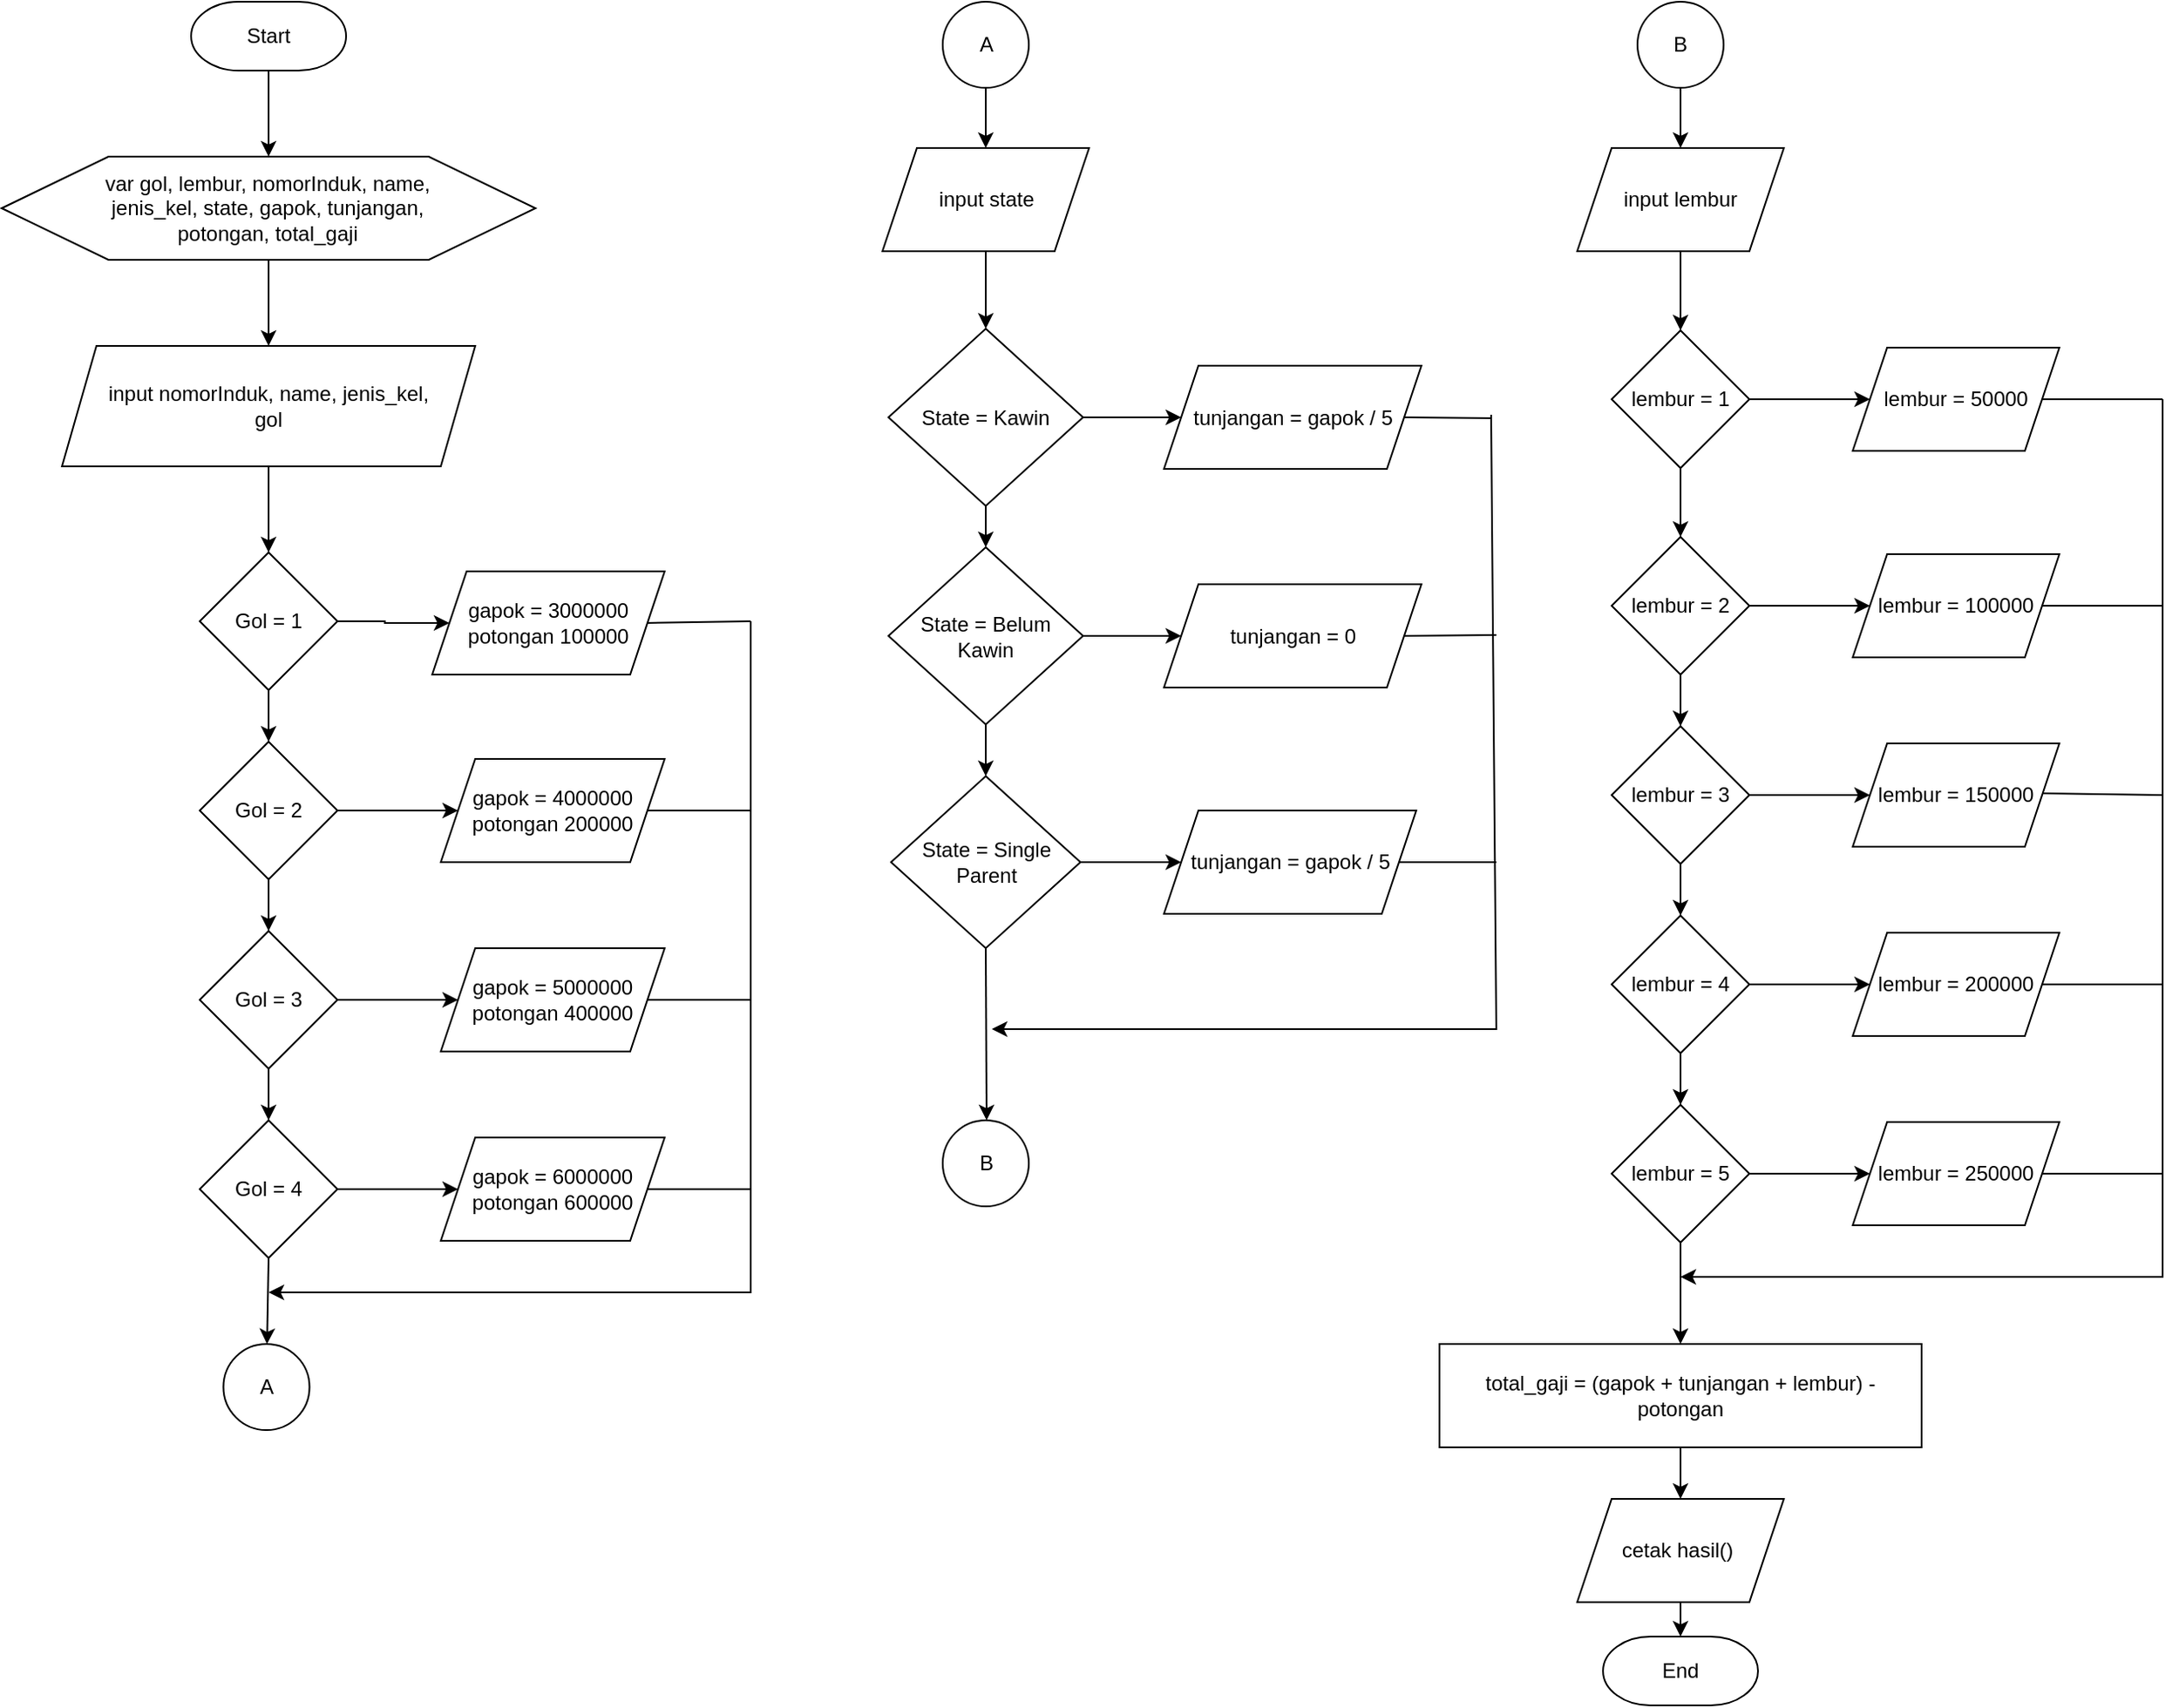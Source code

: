 <mxfile version="17.1.5" type="device"><diagram id="C5RBs43oDa-KdzZeNtuy" name="Page-1"><mxGraphModel dx="1367" dy="767" grid="1" gridSize="10" guides="1" tooltips="1" connect="1" arrows="1" fold="1" page="1" pageScale="1" pageWidth="827" pageHeight="1169" math="0" shadow="0"><root><mxCell id="WIyWlLk6GJQsqaUBKTNV-0"/><mxCell id="WIyWlLk6GJQsqaUBKTNV-1" parent="WIyWlLk6GJQsqaUBKTNV-0"/><mxCell id="YKYRjv14HDsyILidRRzh-0" value="Start" style="strokeWidth=1;html=1;shape=mxgraph.flowchart.terminator;whiteSpace=wrap;" parent="WIyWlLk6GJQsqaUBKTNV-1" vertex="1"><mxGeometry x="275" y="60" width="90" height="40" as="geometry"/></mxCell><mxCell id="eJ2O6Nhp2OTGAAsszlhI-1" value="" style="edgeStyle=orthogonalEdgeStyle;rounded=0;orthogonalLoop=1;jettySize=auto;html=1;entryX=0.5;entryY=0;entryDx=0;entryDy=0;" edge="1" parent="WIyWlLk6GJQsqaUBKTNV-1" source="YKYRjv14HDsyILidRRzh-1" target="YKYRjv14HDsyILidRRzh-5"><mxGeometry relative="1" as="geometry"/></mxCell><mxCell id="YKYRjv14HDsyILidRRzh-1" value="" style="verticalLabelPosition=bottom;verticalAlign=top;html=1;shape=hexagon;perimeter=hexagonPerimeter2;arcSize=6;size=0.2;" parent="WIyWlLk6GJQsqaUBKTNV-1" vertex="1"><mxGeometry x="165" y="150" width="310" height="60" as="geometry"/></mxCell><mxCell id="YKYRjv14HDsyILidRRzh-3" value="var&amp;nbsp;gol, lembur, nomorInduk, name, jenis_kel, state, gapok, tunjangan, potongan, total_gaji" style="text;html=1;strokeColor=none;fillColor=none;align=center;verticalAlign=middle;whiteSpace=wrap;rounded=0;" parent="WIyWlLk6GJQsqaUBKTNV-1" vertex="1"><mxGeometry x="202.5" y="165" width="232.5" height="30" as="geometry"/></mxCell><mxCell id="eJ2O6Nhp2OTGAAsszlhI-3" value="" style="edgeStyle=orthogonalEdgeStyle;rounded=0;orthogonalLoop=1;jettySize=auto;html=1;" edge="1" parent="WIyWlLk6GJQsqaUBKTNV-1" source="YKYRjv14HDsyILidRRzh-5" target="eJ2O6Nhp2OTGAAsszlhI-2"><mxGeometry relative="1" as="geometry"/></mxCell><mxCell id="YKYRjv14HDsyILidRRzh-5" value="" style="shape=parallelogram;perimeter=parallelogramPerimeter;whiteSpace=wrap;html=1;fixedSize=1;sketch=0;strokeWidth=1;fillColor=none;" parent="WIyWlLk6GJQsqaUBKTNV-1" vertex="1"><mxGeometry x="200" y="260" width="240" height="70" as="geometry"/></mxCell><mxCell id="YKYRjv14HDsyILidRRzh-6" value="input nomorInduk, name, jenis_kel, gol" style="text;html=1;strokeColor=none;fillColor=none;align=center;verticalAlign=middle;whiteSpace=wrap;rounded=0;sketch=0;" parent="WIyWlLk6GJQsqaUBKTNV-1" vertex="1"><mxGeometry x="225" y="280" width="190" height="30" as="geometry"/></mxCell><mxCell id="eJ2O6Nhp2OTGAAsszlhI-0" value="" style="endArrow=classic;html=1;rounded=0;exitX=0.5;exitY=1;exitDx=0;exitDy=0;exitPerimeter=0;entryX=0.5;entryY=0;entryDx=0;entryDy=0;" edge="1" parent="WIyWlLk6GJQsqaUBKTNV-1" source="YKYRjv14HDsyILidRRzh-0" target="YKYRjv14HDsyILidRRzh-1"><mxGeometry width="50" height="50" relative="1" as="geometry"><mxPoint x="390" y="340" as="sourcePoint"/><mxPoint x="440" y="290" as="targetPoint"/></mxGeometry></mxCell><mxCell id="eJ2O6Nhp2OTGAAsszlhI-5" value="" style="edgeStyle=orthogonalEdgeStyle;rounded=0;orthogonalLoop=1;jettySize=auto;html=1;" edge="1" parent="WIyWlLk6GJQsqaUBKTNV-1" source="eJ2O6Nhp2OTGAAsszlhI-2" target="eJ2O6Nhp2OTGAAsszlhI-4"><mxGeometry relative="1" as="geometry"/></mxCell><mxCell id="eJ2O6Nhp2OTGAAsszlhI-11" value="" style="edgeStyle=orthogonalEdgeStyle;rounded=0;orthogonalLoop=1;jettySize=auto;html=1;entryX=0;entryY=0.5;entryDx=0;entryDy=0;" edge="1" parent="WIyWlLk6GJQsqaUBKTNV-1" source="eJ2O6Nhp2OTGAAsszlhI-2" target="eJ2O6Nhp2OTGAAsszlhI-95"><mxGeometry relative="1" as="geometry"><mxPoint x="420.0" y="420" as="targetPoint"/></mxGeometry></mxCell><mxCell id="eJ2O6Nhp2OTGAAsszlhI-2" value="Gol = 1" style="rhombus;whiteSpace=wrap;html=1;fillColor=none;sketch=0;strokeWidth=1;" vertex="1" parent="WIyWlLk6GJQsqaUBKTNV-1"><mxGeometry x="280" y="380" width="80" height="80" as="geometry"/></mxCell><mxCell id="eJ2O6Nhp2OTGAAsszlhI-7" value="" style="edgeStyle=orthogonalEdgeStyle;rounded=0;orthogonalLoop=1;jettySize=auto;html=1;" edge="1" parent="WIyWlLk6GJQsqaUBKTNV-1" source="eJ2O6Nhp2OTGAAsszlhI-4" target="eJ2O6Nhp2OTGAAsszlhI-6"><mxGeometry relative="1" as="geometry"/></mxCell><mxCell id="eJ2O6Nhp2OTGAAsszlhI-99" value="" style="edgeStyle=orthogonalEdgeStyle;rounded=0;orthogonalLoop=1;jettySize=auto;html=1;" edge="1" parent="WIyWlLk6GJQsqaUBKTNV-1" source="eJ2O6Nhp2OTGAAsszlhI-4" target="eJ2O6Nhp2OTGAAsszlhI-98"><mxGeometry relative="1" as="geometry"/></mxCell><mxCell id="eJ2O6Nhp2OTGAAsszlhI-4" value="Gol = 2" style="rhombus;whiteSpace=wrap;html=1;fillColor=none;sketch=0;strokeWidth=1;" vertex="1" parent="WIyWlLk6GJQsqaUBKTNV-1"><mxGeometry x="280" y="490" width="80" height="80" as="geometry"/></mxCell><mxCell id="eJ2O6Nhp2OTGAAsszlhI-9" value="" style="edgeStyle=orthogonalEdgeStyle;rounded=0;orthogonalLoop=1;jettySize=auto;html=1;" edge="1" parent="WIyWlLk6GJQsqaUBKTNV-1" source="eJ2O6Nhp2OTGAAsszlhI-6" target="eJ2O6Nhp2OTGAAsszlhI-8"><mxGeometry relative="1" as="geometry"/></mxCell><mxCell id="eJ2O6Nhp2OTGAAsszlhI-101" value="" style="edgeStyle=orthogonalEdgeStyle;rounded=0;orthogonalLoop=1;jettySize=auto;html=1;" edge="1" parent="WIyWlLk6GJQsqaUBKTNV-1" source="eJ2O6Nhp2OTGAAsszlhI-6" target="eJ2O6Nhp2OTGAAsszlhI-100"><mxGeometry relative="1" as="geometry"/></mxCell><mxCell id="eJ2O6Nhp2OTGAAsszlhI-6" value="Gol = 3" style="rhombus;whiteSpace=wrap;html=1;fillColor=none;sketch=0;strokeWidth=1;" vertex="1" parent="WIyWlLk6GJQsqaUBKTNV-1"><mxGeometry x="280" y="600" width="80" height="80" as="geometry"/></mxCell><mxCell id="eJ2O6Nhp2OTGAAsszlhI-103" value="" style="edgeStyle=orthogonalEdgeStyle;rounded=0;orthogonalLoop=1;jettySize=auto;html=1;" edge="1" parent="WIyWlLk6GJQsqaUBKTNV-1" source="eJ2O6Nhp2OTGAAsszlhI-8" target="eJ2O6Nhp2OTGAAsszlhI-102"><mxGeometry relative="1" as="geometry"/></mxCell><mxCell id="eJ2O6Nhp2OTGAAsszlhI-8" value="Gol = 4" style="rhombus;whiteSpace=wrap;html=1;fillColor=none;sketch=0;strokeWidth=1;" vertex="1" parent="WIyWlLk6GJQsqaUBKTNV-1"><mxGeometry x="280" y="710" width="80" height="80" as="geometry"/></mxCell><mxCell id="eJ2O6Nhp2OTGAAsszlhI-18" value="A" style="ellipse;whiteSpace=wrap;html=1;aspect=fixed;" vertex="1" parent="WIyWlLk6GJQsqaUBKTNV-1"><mxGeometry x="293.75" y="840" width="50" height="50" as="geometry"/></mxCell><mxCell id="eJ2O6Nhp2OTGAAsszlhI-19" value="" style="endArrow=classic;html=1;rounded=0;exitX=0.5;exitY=1;exitDx=0;exitDy=0;" edge="1" parent="WIyWlLk6GJQsqaUBKTNV-1" source="eJ2O6Nhp2OTGAAsszlhI-8" target="eJ2O6Nhp2OTGAAsszlhI-18"><mxGeometry width="50" height="50" relative="1" as="geometry"><mxPoint x="390" y="880" as="sourcePoint"/><mxPoint x="440" y="830" as="targetPoint"/></mxGeometry></mxCell><mxCell id="eJ2O6Nhp2OTGAAsszlhI-21" value="" style="endArrow=none;html=1;rounded=0;exitX=1;exitY=0.5;exitDx=0;exitDy=0;" edge="1" parent="WIyWlLk6GJQsqaUBKTNV-1" source="eJ2O6Nhp2OTGAAsszlhI-95"><mxGeometry width="50" height="50" relative="1" as="geometry"><mxPoint x="540.0" y="420" as="sourcePoint"/><mxPoint x="600" y="420" as="targetPoint"/></mxGeometry></mxCell><mxCell id="eJ2O6Nhp2OTGAAsszlhI-22" value="" style="endArrow=none;html=1;rounded=0;exitX=1;exitY=0.5;exitDx=0;exitDy=0;" edge="1" parent="WIyWlLk6GJQsqaUBKTNV-1" source="eJ2O6Nhp2OTGAAsszlhI-98"><mxGeometry width="50" height="50" relative="1" as="geometry"><mxPoint x="540.0" y="530" as="sourcePoint"/><mxPoint x="600" y="530" as="targetPoint"/></mxGeometry></mxCell><mxCell id="eJ2O6Nhp2OTGAAsszlhI-23" value="" style="endArrow=none;html=1;rounded=0;exitX=1;exitY=0.5;exitDx=0;exitDy=0;" edge="1" parent="WIyWlLk6GJQsqaUBKTNV-1" source="eJ2O6Nhp2OTGAAsszlhI-100"><mxGeometry width="50" height="50" relative="1" as="geometry"><mxPoint x="540.0" y="640" as="sourcePoint"/><mxPoint x="600" y="640" as="targetPoint"/></mxGeometry></mxCell><mxCell id="eJ2O6Nhp2OTGAAsszlhI-24" value="" style="endArrow=none;html=1;rounded=0;exitX=1;exitY=0.5;exitDx=0;exitDy=0;" edge="1" parent="WIyWlLk6GJQsqaUBKTNV-1" source="eJ2O6Nhp2OTGAAsszlhI-102"><mxGeometry width="50" height="50" relative="1" as="geometry"><mxPoint x="540.0" y="750" as="sourcePoint"/><mxPoint x="600" y="750" as="targetPoint"/></mxGeometry></mxCell><mxCell id="eJ2O6Nhp2OTGAAsszlhI-25" value="" style="endArrow=classic;html=1;rounded=0;" edge="1" parent="WIyWlLk6GJQsqaUBKTNV-1"><mxGeometry width="50" height="50" relative="1" as="geometry"><mxPoint x="600" y="420" as="sourcePoint"/><mxPoint x="320" y="810" as="targetPoint"/><Array as="points"><mxPoint x="600" y="810"/></Array></mxGeometry></mxCell><mxCell id="eJ2O6Nhp2OTGAAsszlhI-26" value="" style="edgeStyle=orthogonalEdgeStyle;rounded=0;orthogonalLoop=1;jettySize=auto;html=1;" edge="1" parent="WIyWlLk6GJQsqaUBKTNV-1" source="eJ2O6Nhp2OTGAAsszlhI-28" target="eJ2O6Nhp2OTGAAsszlhI-31"><mxGeometry relative="1" as="geometry"/></mxCell><mxCell id="eJ2O6Nhp2OTGAAsszlhI-105" value="" style="edgeStyle=orthogonalEdgeStyle;rounded=0;orthogonalLoop=1;jettySize=auto;html=1;" edge="1" parent="WIyWlLk6GJQsqaUBKTNV-1" source="eJ2O6Nhp2OTGAAsszlhI-28" target="eJ2O6Nhp2OTGAAsszlhI-104"><mxGeometry relative="1" as="geometry"/></mxCell><mxCell id="eJ2O6Nhp2OTGAAsszlhI-28" value="State = Kawin" style="rhombus;whiteSpace=wrap;html=1;fillColor=none;sketch=0;strokeWidth=1;" vertex="1" parent="WIyWlLk6GJQsqaUBKTNV-1"><mxGeometry x="680" y="250" width="113" height="103" as="geometry"/></mxCell><mxCell id="eJ2O6Nhp2OTGAAsszlhI-29" value="" style="edgeStyle=orthogonalEdgeStyle;rounded=0;orthogonalLoop=1;jettySize=auto;html=1;" edge="1" parent="WIyWlLk6GJQsqaUBKTNV-1" source="eJ2O6Nhp2OTGAAsszlhI-31" target="eJ2O6Nhp2OTGAAsszlhI-34"><mxGeometry relative="1" as="geometry"/></mxCell><mxCell id="eJ2O6Nhp2OTGAAsszlhI-109" value="" style="edgeStyle=orthogonalEdgeStyle;rounded=0;orthogonalLoop=1;jettySize=auto;html=1;" edge="1" parent="WIyWlLk6GJQsqaUBKTNV-1" source="eJ2O6Nhp2OTGAAsszlhI-31" target="eJ2O6Nhp2OTGAAsszlhI-108"><mxGeometry relative="1" as="geometry"/></mxCell><mxCell id="eJ2O6Nhp2OTGAAsszlhI-31" value="State = Belum Kawin" style="rhombus;whiteSpace=wrap;html=1;fillColor=none;sketch=0;strokeWidth=1;" vertex="1" parent="WIyWlLk6GJQsqaUBKTNV-1"><mxGeometry x="680" y="377" width="113" height="103" as="geometry"/></mxCell><mxCell id="eJ2O6Nhp2OTGAAsszlhI-107" value="" style="edgeStyle=orthogonalEdgeStyle;rounded=0;orthogonalLoop=1;jettySize=auto;html=1;" edge="1" parent="WIyWlLk6GJQsqaUBKTNV-1" source="eJ2O6Nhp2OTGAAsszlhI-34" target="eJ2O6Nhp2OTGAAsszlhI-106"><mxGeometry relative="1" as="geometry"/></mxCell><mxCell id="eJ2O6Nhp2OTGAAsszlhI-34" value="State = Single Parent" style="rhombus;whiteSpace=wrap;html=1;fillColor=none;sketch=0;strokeWidth=1;" vertex="1" parent="WIyWlLk6GJQsqaUBKTNV-1"><mxGeometry x="681.5" y="510" width="110" height="100" as="geometry"/></mxCell><mxCell id="eJ2O6Nhp2OTGAAsszlhI-42" value="" style="endArrow=none;html=1;rounded=0;exitX=1;exitY=0.5;exitDx=0;exitDy=0;" edge="1" parent="WIyWlLk6GJQsqaUBKTNV-1" source="eJ2O6Nhp2OTGAAsszlhI-104"><mxGeometry width="50" height="50" relative="1" as="geometry"><mxPoint x="980" y="301.5" as="sourcePoint"/><mxPoint x="1030" y="302" as="targetPoint"/></mxGeometry></mxCell><mxCell id="eJ2O6Nhp2OTGAAsszlhI-43" value="" style="endArrow=none;html=1;rounded=0;exitX=1;exitY=0.5;exitDx=0;exitDy=0;" edge="1" parent="WIyWlLk6GJQsqaUBKTNV-1" source="eJ2O6Nhp2OTGAAsszlhI-108"><mxGeometry width="50" height="50" relative="1" as="geometry"><mxPoint x="980" y="428.5" as="sourcePoint"/><mxPoint x="1033" y="428" as="targetPoint"/></mxGeometry></mxCell><mxCell id="eJ2O6Nhp2OTGAAsszlhI-44" value="" style="endArrow=none;html=1;rounded=0;exitX=1;exitY=0.5;exitDx=0;exitDy=0;" edge="1" parent="WIyWlLk6GJQsqaUBKTNV-1" source="eJ2O6Nhp2OTGAAsszlhI-106"><mxGeometry width="50" height="50" relative="1" as="geometry"><mxPoint x="980" y="560" as="sourcePoint"/><mxPoint x="1033" y="560" as="targetPoint"/></mxGeometry></mxCell><mxCell id="eJ2O6Nhp2OTGAAsszlhI-46" value="" style="endArrow=classic;html=1;rounded=0;" edge="1" parent="WIyWlLk6GJQsqaUBKTNV-1"><mxGeometry width="50" height="50" relative="1" as="geometry"><mxPoint x="1030" y="300" as="sourcePoint"/><mxPoint x="740" y="657" as="targetPoint"/><Array as="points"><mxPoint x="1033" y="657"/></Array></mxGeometry></mxCell><mxCell id="eJ2O6Nhp2OTGAAsszlhI-51" value="" style="edgeStyle=orthogonalEdgeStyle;rounded=0;orthogonalLoop=1;jettySize=auto;html=1;" edge="1" parent="WIyWlLk6GJQsqaUBKTNV-1" source="eJ2O6Nhp2OTGAAsszlhI-49" target="eJ2O6Nhp2OTGAAsszlhI-50"><mxGeometry relative="1" as="geometry"/></mxCell><mxCell id="eJ2O6Nhp2OTGAAsszlhI-49" value="A" style="ellipse;whiteSpace=wrap;html=1;aspect=fixed;" vertex="1" parent="WIyWlLk6GJQsqaUBKTNV-1"><mxGeometry x="711.5" y="60" width="50" height="50" as="geometry"/></mxCell><mxCell id="eJ2O6Nhp2OTGAAsszlhI-52" value="" style="edgeStyle=orthogonalEdgeStyle;rounded=0;orthogonalLoop=1;jettySize=auto;html=1;entryX=0.5;entryY=0;entryDx=0;entryDy=0;" edge="1" parent="WIyWlLk6GJQsqaUBKTNV-1" source="eJ2O6Nhp2OTGAAsszlhI-50" target="eJ2O6Nhp2OTGAAsszlhI-28"><mxGeometry relative="1" as="geometry"/></mxCell><mxCell id="eJ2O6Nhp2OTGAAsszlhI-50" value="input state" style="shape=parallelogram;perimeter=parallelogramPerimeter;whiteSpace=wrap;html=1;fixedSize=1;" vertex="1" parent="WIyWlLk6GJQsqaUBKTNV-1"><mxGeometry x="676.5" y="145" width="120" height="60" as="geometry"/></mxCell><mxCell id="eJ2O6Nhp2OTGAAsszlhI-53" value="" style="edgeStyle=orthogonalEdgeStyle;rounded=0;orthogonalLoop=1;jettySize=auto;html=1;" edge="1" parent="WIyWlLk6GJQsqaUBKTNV-1" source="eJ2O6Nhp2OTGAAsszlhI-55" target="eJ2O6Nhp2OTGAAsszlhI-58"><mxGeometry relative="1" as="geometry"/></mxCell><mxCell id="eJ2O6Nhp2OTGAAsszlhI-113" value="" style="edgeStyle=orthogonalEdgeStyle;rounded=0;orthogonalLoop=1;jettySize=auto;html=1;" edge="1" parent="WIyWlLk6GJQsqaUBKTNV-1" source="eJ2O6Nhp2OTGAAsszlhI-55" target="eJ2O6Nhp2OTGAAsszlhI-112"><mxGeometry relative="1" as="geometry"/></mxCell><mxCell id="eJ2O6Nhp2OTGAAsszlhI-55" value="lembur = 2" style="rhombus;whiteSpace=wrap;html=1;fillColor=none;sketch=0;strokeWidth=1;" vertex="1" parent="WIyWlLk6GJQsqaUBKTNV-1"><mxGeometry x="1100" y="371" width="80" height="80" as="geometry"/></mxCell><mxCell id="eJ2O6Nhp2OTGAAsszlhI-56" value="" style="edgeStyle=orthogonalEdgeStyle;rounded=0;orthogonalLoop=1;jettySize=auto;html=1;" edge="1" parent="WIyWlLk6GJQsqaUBKTNV-1" source="eJ2O6Nhp2OTGAAsszlhI-58" target="eJ2O6Nhp2OTGAAsszlhI-61"><mxGeometry relative="1" as="geometry"/></mxCell><mxCell id="eJ2O6Nhp2OTGAAsszlhI-115" value="" style="edgeStyle=orthogonalEdgeStyle;rounded=0;orthogonalLoop=1;jettySize=auto;html=1;" edge="1" parent="WIyWlLk6GJQsqaUBKTNV-1" source="eJ2O6Nhp2OTGAAsszlhI-58" target="eJ2O6Nhp2OTGAAsszlhI-114"><mxGeometry relative="1" as="geometry"/></mxCell><mxCell id="eJ2O6Nhp2OTGAAsszlhI-58" value="lembur = 3" style="rhombus;whiteSpace=wrap;html=1;fillColor=none;sketch=0;strokeWidth=1;" vertex="1" parent="WIyWlLk6GJQsqaUBKTNV-1"><mxGeometry x="1100" y="481" width="80" height="80" as="geometry"/></mxCell><mxCell id="eJ2O6Nhp2OTGAAsszlhI-59" value="" style="edgeStyle=orthogonalEdgeStyle;rounded=0;orthogonalLoop=1;jettySize=auto;html=1;" edge="1" parent="WIyWlLk6GJQsqaUBKTNV-1" source="eJ2O6Nhp2OTGAAsszlhI-61" target="eJ2O6Nhp2OTGAAsszlhI-63"><mxGeometry relative="1" as="geometry"/></mxCell><mxCell id="eJ2O6Nhp2OTGAAsszlhI-117" value="" style="edgeStyle=orthogonalEdgeStyle;rounded=0;orthogonalLoop=1;jettySize=auto;html=1;" edge="1" parent="WIyWlLk6GJQsqaUBKTNV-1" source="eJ2O6Nhp2OTGAAsszlhI-61" target="eJ2O6Nhp2OTGAAsszlhI-116"><mxGeometry relative="1" as="geometry"/></mxCell><mxCell id="eJ2O6Nhp2OTGAAsszlhI-61" value="lembur = 4" style="rhombus;whiteSpace=wrap;html=1;fillColor=none;sketch=0;strokeWidth=1;" vertex="1" parent="WIyWlLk6GJQsqaUBKTNV-1"><mxGeometry x="1100" y="591" width="80" height="80" as="geometry"/></mxCell><mxCell id="eJ2O6Nhp2OTGAAsszlhI-88" value="" style="edgeStyle=orthogonalEdgeStyle;rounded=0;orthogonalLoop=1;jettySize=auto;html=1;" edge="1" parent="WIyWlLk6GJQsqaUBKTNV-1" source="eJ2O6Nhp2OTGAAsszlhI-63" target="eJ2O6Nhp2OTGAAsszlhI-87"><mxGeometry relative="1" as="geometry"/></mxCell><mxCell id="eJ2O6Nhp2OTGAAsszlhI-119" value="" style="edgeStyle=orthogonalEdgeStyle;rounded=0;orthogonalLoop=1;jettySize=auto;html=1;" edge="1" parent="WIyWlLk6GJQsqaUBKTNV-1" source="eJ2O6Nhp2OTGAAsszlhI-63" target="eJ2O6Nhp2OTGAAsszlhI-118"><mxGeometry relative="1" as="geometry"/></mxCell><mxCell id="eJ2O6Nhp2OTGAAsszlhI-63" value="lembur = 5" style="rhombus;whiteSpace=wrap;html=1;fillColor=none;sketch=0;strokeWidth=1;" vertex="1" parent="WIyWlLk6GJQsqaUBKTNV-1"><mxGeometry x="1100" y="701" width="80" height="80" as="geometry"/></mxCell><mxCell id="eJ2O6Nhp2OTGAAsszlhI-70" value="" style="endArrow=none;html=1;rounded=0;exitX=1;exitY=0.5;exitDx=0;exitDy=0;" edge="1" parent="WIyWlLk6GJQsqaUBKTNV-1" source="eJ2O6Nhp2OTGAAsszlhI-112"><mxGeometry width="50" height="50" relative="1" as="geometry"><mxPoint x="1360" y="411" as="sourcePoint"/><mxPoint x="1420" y="411" as="targetPoint"/></mxGeometry></mxCell><mxCell id="eJ2O6Nhp2OTGAAsszlhI-71" value="" style="endArrow=none;html=1;rounded=0;" edge="1" parent="WIyWlLk6GJQsqaUBKTNV-1"><mxGeometry width="50" height="50" relative="1" as="geometry"><mxPoint x="1350" y="520" as="sourcePoint"/><mxPoint x="1420" y="521" as="targetPoint"/></mxGeometry></mxCell><mxCell id="eJ2O6Nhp2OTGAAsszlhI-72" value="" style="endArrow=none;html=1;rounded=0;exitX=1;exitY=0.5;exitDx=0;exitDy=0;" edge="1" parent="WIyWlLk6GJQsqaUBKTNV-1" source="eJ2O6Nhp2OTGAAsszlhI-116"><mxGeometry width="50" height="50" relative="1" as="geometry"><mxPoint x="1360" y="631" as="sourcePoint"/><mxPoint x="1420" y="631" as="targetPoint"/></mxGeometry></mxCell><mxCell id="eJ2O6Nhp2OTGAAsszlhI-73" value="" style="endArrow=none;html=1;rounded=0;exitX=1;exitY=0.5;exitDx=0;exitDy=0;" edge="1" parent="WIyWlLk6GJQsqaUBKTNV-1" source="eJ2O6Nhp2OTGAAsszlhI-118"><mxGeometry width="50" height="50" relative="1" as="geometry"><mxPoint x="1360" y="741" as="sourcePoint"/><mxPoint x="1420" y="741" as="targetPoint"/></mxGeometry></mxCell><mxCell id="eJ2O6Nhp2OTGAAsszlhI-74" value="" style="endArrow=classic;html=1;rounded=0;" edge="1" parent="WIyWlLk6GJQsqaUBKTNV-1"><mxGeometry width="50" height="50" relative="1" as="geometry"><mxPoint x="1420" y="291" as="sourcePoint"/><mxPoint x="1140" y="801" as="targetPoint"/><Array as="points"><mxPoint x="1420" y="801"/></Array></mxGeometry></mxCell><mxCell id="eJ2O6Nhp2OTGAAsszlhI-79" value="" style="edgeStyle=orthogonalEdgeStyle;rounded=0;orthogonalLoop=1;jettySize=auto;html=1;" edge="1" parent="WIyWlLk6GJQsqaUBKTNV-1" source="eJ2O6Nhp2OTGAAsszlhI-76" target="eJ2O6Nhp2OTGAAsszlhI-55"><mxGeometry relative="1" as="geometry"/></mxCell><mxCell id="eJ2O6Nhp2OTGAAsszlhI-111" value="" style="edgeStyle=orthogonalEdgeStyle;rounded=0;orthogonalLoop=1;jettySize=auto;html=1;" edge="1" parent="WIyWlLk6GJQsqaUBKTNV-1" source="eJ2O6Nhp2OTGAAsszlhI-76" target="eJ2O6Nhp2OTGAAsszlhI-110"><mxGeometry relative="1" as="geometry"/></mxCell><mxCell id="eJ2O6Nhp2OTGAAsszlhI-76" value="lembur = 1" style="rhombus;whiteSpace=wrap;html=1;fillColor=none;sketch=0;strokeWidth=1;" vertex="1" parent="WIyWlLk6GJQsqaUBKTNV-1"><mxGeometry x="1100" y="251" width="80" height="80" as="geometry"/></mxCell><mxCell id="eJ2O6Nhp2OTGAAsszlhI-78" value="" style="endArrow=none;html=1;rounded=0;exitX=1;exitY=0.5;exitDx=0;exitDy=0;" edge="1" parent="WIyWlLk6GJQsqaUBKTNV-1" source="eJ2O6Nhp2OTGAAsszlhI-110"><mxGeometry width="50" height="50" relative="1" as="geometry"><mxPoint x="1360" y="291" as="sourcePoint"/><mxPoint x="1420" y="291" as="targetPoint"/></mxGeometry></mxCell><mxCell id="eJ2O6Nhp2OTGAAsszlhI-80" value="" style="endArrow=classic;html=1;rounded=0;exitX=0.5;exitY=1;exitDx=0;exitDy=0;" edge="1" parent="WIyWlLk6GJQsqaUBKTNV-1" source="eJ2O6Nhp2OTGAAsszlhI-34"><mxGeometry width="50" height="50" relative="1" as="geometry"><mxPoint x="960" y="540" as="sourcePoint"/><mxPoint x="737" y="710" as="targetPoint"/></mxGeometry></mxCell><mxCell id="eJ2O6Nhp2OTGAAsszlhI-81" value="B" style="ellipse;whiteSpace=wrap;html=1;aspect=fixed;" vertex="1" parent="WIyWlLk6GJQsqaUBKTNV-1"><mxGeometry x="711.5" y="710" width="50" height="50" as="geometry"/></mxCell><mxCell id="eJ2O6Nhp2OTGAAsszlhI-85" value="" style="edgeStyle=orthogonalEdgeStyle;rounded=0;orthogonalLoop=1;jettySize=auto;html=1;" edge="1" parent="WIyWlLk6GJQsqaUBKTNV-1" source="eJ2O6Nhp2OTGAAsszlhI-82" target="eJ2O6Nhp2OTGAAsszlhI-84"><mxGeometry relative="1" as="geometry"/></mxCell><mxCell id="eJ2O6Nhp2OTGAAsszlhI-82" value="B" style="ellipse;whiteSpace=wrap;html=1;aspect=fixed;" vertex="1" parent="WIyWlLk6GJQsqaUBKTNV-1"><mxGeometry x="1115" y="60" width="50" height="50" as="geometry"/></mxCell><mxCell id="eJ2O6Nhp2OTGAAsszlhI-86" value="" style="edgeStyle=orthogonalEdgeStyle;rounded=0;orthogonalLoop=1;jettySize=auto;html=1;" edge="1" parent="WIyWlLk6GJQsqaUBKTNV-1" source="eJ2O6Nhp2OTGAAsszlhI-84" target="eJ2O6Nhp2OTGAAsszlhI-76"><mxGeometry relative="1" as="geometry"/></mxCell><mxCell id="eJ2O6Nhp2OTGAAsszlhI-84" value="input lembur" style="shape=parallelogram;perimeter=parallelogramPerimeter;whiteSpace=wrap;html=1;fixedSize=1;" vertex="1" parent="WIyWlLk6GJQsqaUBKTNV-1"><mxGeometry x="1080" y="145" width="120" height="60" as="geometry"/></mxCell><mxCell id="eJ2O6Nhp2OTGAAsszlhI-90" value="" style="edgeStyle=orthogonalEdgeStyle;rounded=0;orthogonalLoop=1;jettySize=auto;html=1;" edge="1" parent="WIyWlLk6GJQsqaUBKTNV-1" source="eJ2O6Nhp2OTGAAsszlhI-87" target="eJ2O6Nhp2OTGAAsszlhI-89"><mxGeometry relative="1" as="geometry"/></mxCell><mxCell id="eJ2O6Nhp2OTGAAsszlhI-87" value="total_gaji = (gapok + tunjangan + lembur) - potongan" style="whiteSpace=wrap;html=1;fillColor=none;sketch=0;strokeWidth=1;" vertex="1" parent="WIyWlLk6GJQsqaUBKTNV-1"><mxGeometry x="1000" y="840" width="280" height="60" as="geometry"/></mxCell><mxCell id="eJ2O6Nhp2OTGAAsszlhI-92" value="" style="edgeStyle=orthogonalEdgeStyle;rounded=0;orthogonalLoop=1;jettySize=auto;html=1;" edge="1" parent="WIyWlLk6GJQsqaUBKTNV-1" source="eJ2O6Nhp2OTGAAsszlhI-89"><mxGeometry relative="1" as="geometry"><mxPoint x="1140" y="1010.0" as="targetPoint"/></mxGeometry></mxCell><mxCell id="eJ2O6Nhp2OTGAAsszlhI-89" value="cetak hasil()&amp;nbsp;" style="shape=parallelogram;perimeter=parallelogramPerimeter;whiteSpace=wrap;html=1;fixedSize=1;fillColor=none;sketch=0;strokeWidth=1;" vertex="1" parent="WIyWlLk6GJQsqaUBKTNV-1"><mxGeometry x="1080" y="930" width="120" height="60" as="geometry"/></mxCell><mxCell id="eJ2O6Nhp2OTGAAsszlhI-93" value="End" style="strokeWidth=1;html=1;shape=mxgraph.flowchart.terminator;whiteSpace=wrap;" vertex="1" parent="WIyWlLk6GJQsqaUBKTNV-1"><mxGeometry x="1095" y="1010" width="90" height="40" as="geometry"/></mxCell><mxCell id="eJ2O6Nhp2OTGAAsszlhI-95" value="&lt;span&gt;gapok = 3000000&lt;/span&gt;&lt;br&gt;&lt;span&gt;potongan 100000&lt;/span&gt;" style="shape=parallelogram;perimeter=parallelogramPerimeter;whiteSpace=wrap;html=1;fixedSize=1;" vertex="1" parent="WIyWlLk6GJQsqaUBKTNV-1"><mxGeometry x="415" y="391" width="135" height="60" as="geometry"/></mxCell><mxCell id="eJ2O6Nhp2OTGAAsszlhI-98" value="&lt;span&gt;gapok = 4000000&lt;/span&gt;&lt;br&gt;&lt;span&gt;potongan 200000&lt;/span&gt;" style="shape=parallelogram;perimeter=parallelogramPerimeter;whiteSpace=wrap;html=1;fixedSize=1;fillColor=none;sketch=0;strokeWidth=1;" vertex="1" parent="WIyWlLk6GJQsqaUBKTNV-1"><mxGeometry x="420" y="500" width="130" height="60" as="geometry"/></mxCell><mxCell id="eJ2O6Nhp2OTGAAsszlhI-100" value="&lt;span&gt;gapok = 5000000&lt;/span&gt;&lt;br&gt;&lt;span&gt;potongan 400000&lt;/span&gt;" style="shape=parallelogram;perimeter=parallelogramPerimeter;whiteSpace=wrap;html=1;fixedSize=1;fillColor=none;sketch=0;strokeWidth=1;" vertex="1" parent="WIyWlLk6GJQsqaUBKTNV-1"><mxGeometry x="420" y="610" width="130" height="60" as="geometry"/></mxCell><mxCell id="eJ2O6Nhp2OTGAAsszlhI-102" value="&lt;span&gt;gapok = 6000000&lt;/span&gt;&lt;br&gt;&lt;span&gt;potongan 600000&lt;/span&gt;" style="shape=parallelogram;perimeter=parallelogramPerimeter;whiteSpace=wrap;html=1;fixedSize=1;fillColor=none;sketch=0;strokeWidth=1;" vertex="1" parent="WIyWlLk6GJQsqaUBKTNV-1"><mxGeometry x="420" y="720" width="130" height="60" as="geometry"/></mxCell><mxCell id="eJ2O6Nhp2OTGAAsszlhI-104" value="&lt;span&gt;tunjangan = gapok / 5&lt;/span&gt;" style="shape=parallelogram;perimeter=parallelogramPerimeter;whiteSpace=wrap;html=1;fixedSize=1;fillColor=none;sketch=0;strokeWidth=1;" vertex="1" parent="WIyWlLk6GJQsqaUBKTNV-1"><mxGeometry x="840" y="271.5" width="149.5" height="60" as="geometry"/></mxCell><mxCell id="eJ2O6Nhp2OTGAAsszlhI-106" value="&lt;span&gt;tunjangan = gapok / 5&lt;/span&gt;" style="shape=parallelogram;perimeter=parallelogramPerimeter;whiteSpace=wrap;html=1;fixedSize=1;fillColor=none;sketch=0;strokeWidth=1;" vertex="1" parent="WIyWlLk6GJQsqaUBKTNV-1"><mxGeometry x="840" y="530" width="146.5" height="60" as="geometry"/></mxCell><mxCell id="eJ2O6Nhp2OTGAAsszlhI-108" value="&lt;span&gt;tunjangan = 0&lt;/span&gt;" style="shape=parallelogram;perimeter=parallelogramPerimeter;whiteSpace=wrap;html=1;fixedSize=1;fillColor=none;sketch=0;strokeWidth=1;" vertex="1" parent="WIyWlLk6GJQsqaUBKTNV-1"><mxGeometry x="840" y="398.5" width="149.5" height="60" as="geometry"/></mxCell><mxCell id="eJ2O6Nhp2OTGAAsszlhI-110" value="&lt;span&gt;lembur = 50000&lt;/span&gt;" style="shape=parallelogram;perimeter=parallelogramPerimeter;whiteSpace=wrap;html=1;fixedSize=1;fillColor=none;sketch=0;strokeWidth=1;" vertex="1" parent="WIyWlLk6GJQsqaUBKTNV-1"><mxGeometry x="1240" y="261" width="120" height="60" as="geometry"/></mxCell><mxCell id="eJ2O6Nhp2OTGAAsszlhI-112" value="&lt;span&gt;lembur = 100000&lt;/span&gt;" style="shape=parallelogram;perimeter=parallelogramPerimeter;whiteSpace=wrap;html=1;fixedSize=1;fillColor=none;sketch=0;strokeWidth=1;" vertex="1" parent="WIyWlLk6GJQsqaUBKTNV-1"><mxGeometry x="1240" y="381" width="120" height="60" as="geometry"/></mxCell><mxCell id="eJ2O6Nhp2OTGAAsszlhI-114" value="&lt;span&gt;lembur = 150000&lt;/span&gt;" style="shape=parallelogram;perimeter=parallelogramPerimeter;whiteSpace=wrap;html=1;fixedSize=1;fillColor=none;sketch=0;strokeWidth=1;" vertex="1" parent="WIyWlLk6GJQsqaUBKTNV-1"><mxGeometry x="1240" y="491" width="120" height="60" as="geometry"/></mxCell><mxCell id="eJ2O6Nhp2OTGAAsszlhI-116" value="&lt;span&gt;lembur = 200000&lt;/span&gt;" style="shape=parallelogram;perimeter=parallelogramPerimeter;whiteSpace=wrap;html=1;fixedSize=1;fillColor=none;sketch=0;strokeWidth=1;" vertex="1" parent="WIyWlLk6GJQsqaUBKTNV-1"><mxGeometry x="1240" y="601" width="120" height="60" as="geometry"/></mxCell><mxCell id="eJ2O6Nhp2OTGAAsszlhI-118" value="&lt;span&gt;lembur = 250000&lt;/span&gt;" style="shape=parallelogram;perimeter=parallelogramPerimeter;whiteSpace=wrap;html=1;fixedSize=1;fillColor=none;sketch=0;strokeWidth=1;" vertex="1" parent="WIyWlLk6GJQsqaUBKTNV-1"><mxGeometry x="1240" y="711" width="120" height="60" as="geometry"/></mxCell></root></mxGraphModel></diagram></mxfile>